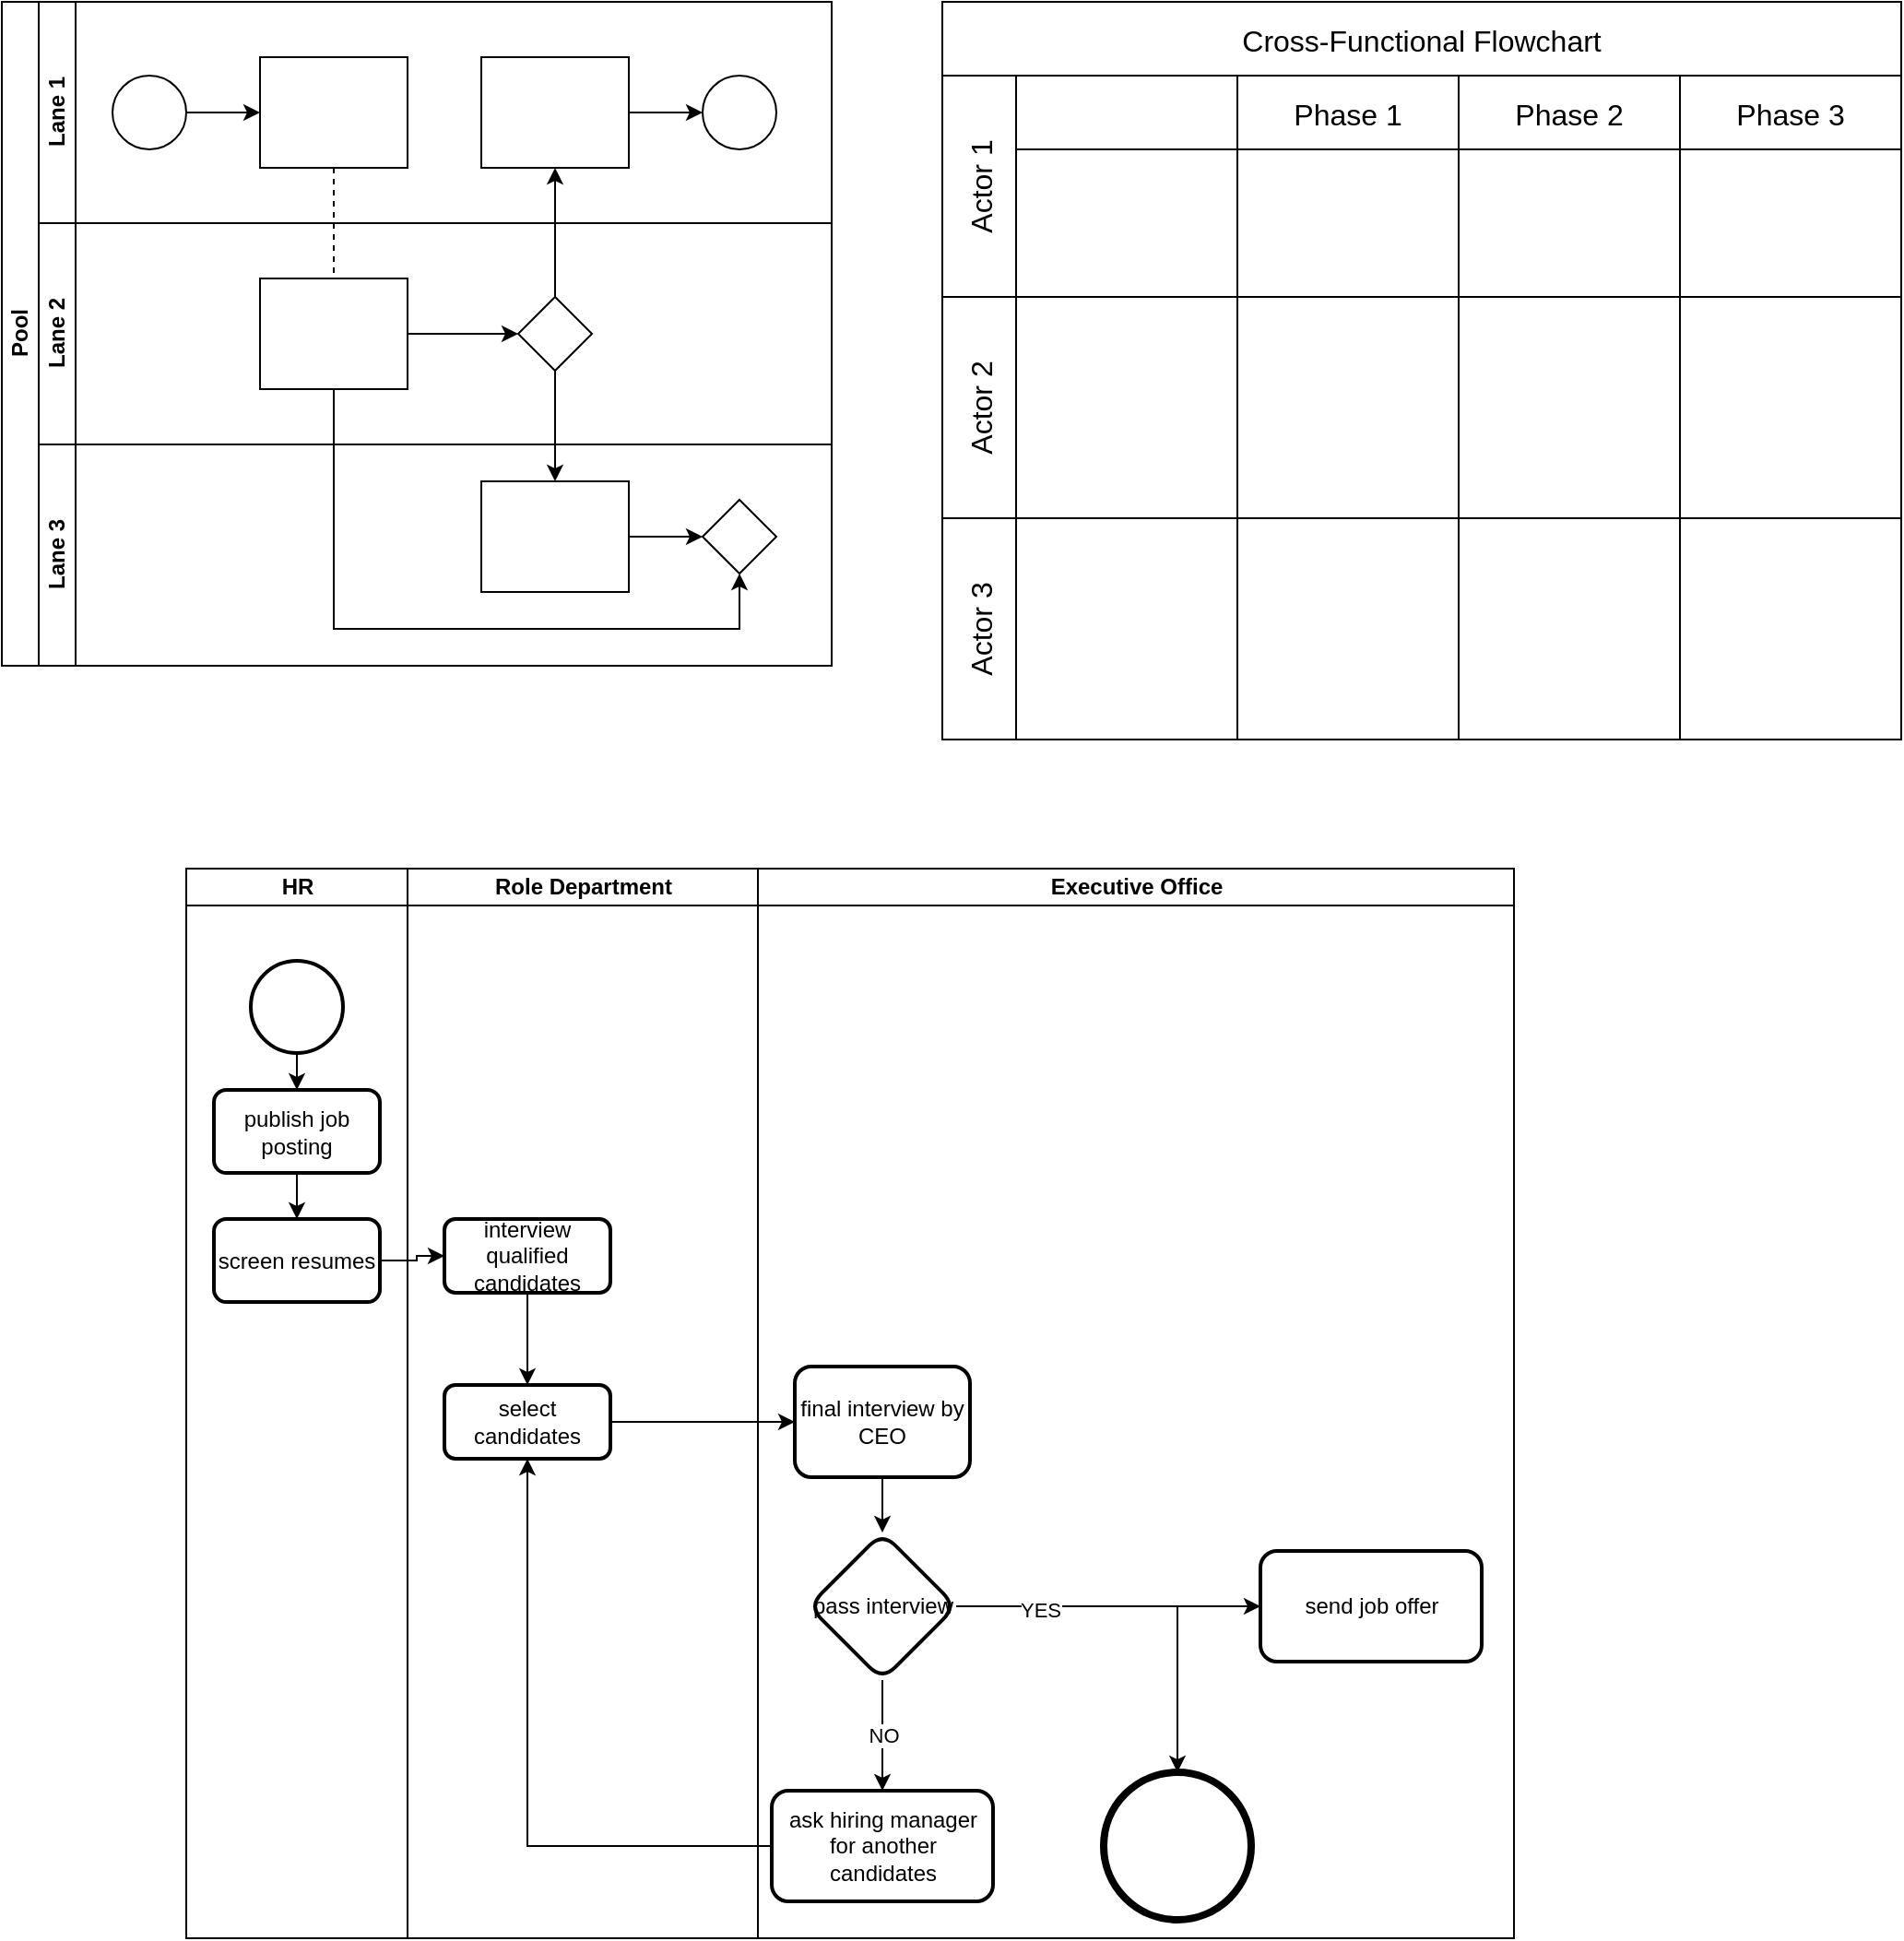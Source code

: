 <mxfile version="24.7.12">
  <diagram id="prtHgNgQTEPvFCAcTncT" name="Page-1">
    <mxGraphModel dx="636" dy="426" grid="1" gridSize="10" guides="1" tooltips="1" connect="1" arrows="1" fold="1" page="1" pageScale="1" pageWidth="827" pageHeight="1169" math="0" shadow="0">
      <root>
        <mxCell id="0" />
        <mxCell id="1" parent="0" />
        <mxCell id="dNxyNK7c78bLwvsdeMH5-19" value="Pool" style="swimlane;html=1;childLayout=stackLayout;resizeParent=1;resizeParentMax=0;horizontal=0;startSize=20;horizontalStack=0;" parent="1" vertex="1">
          <mxGeometry x="120" y="120" width="450" height="360" as="geometry" />
        </mxCell>
        <mxCell id="dNxyNK7c78bLwvsdeMH5-27" value="" style="edgeStyle=orthogonalEdgeStyle;rounded=0;orthogonalLoop=1;jettySize=auto;html=1;dashed=1;endArrow=none;endFill=0;" parent="dNxyNK7c78bLwvsdeMH5-19" source="dNxyNK7c78bLwvsdeMH5-24" target="dNxyNK7c78bLwvsdeMH5-26" edge="1">
          <mxGeometry relative="1" as="geometry" />
        </mxCell>
        <mxCell id="dNxyNK7c78bLwvsdeMH5-31" style="edgeStyle=orthogonalEdgeStyle;rounded=0;orthogonalLoop=1;jettySize=auto;html=1;endArrow=classic;endFill=1;" parent="dNxyNK7c78bLwvsdeMH5-19" source="dNxyNK7c78bLwvsdeMH5-28" target="dNxyNK7c78bLwvsdeMH5-30" edge="1">
          <mxGeometry relative="1" as="geometry" />
        </mxCell>
        <mxCell id="dNxyNK7c78bLwvsdeMH5-35" style="edgeStyle=orthogonalEdgeStyle;rounded=0;orthogonalLoop=1;jettySize=auto;html=1;endArrow=classic;endFill=1;" parent="dNxyNK7c78bLwvsdeMH5-19" source="dNxyNK7c78bLwvsdeMH5-28" target="dNxyNK7c78bLwvsdeMH5-34" edge="1">
          <mxGeometry relative="1" as="geometry" />
        </mxCell>
        <mxCell id="dNxyNK7c78bLwvsdeMH5-38" style="edgeStyle=orthogonalEdgeStyle;rounded=0;orthogonalLoop=1;jettySize=auto;html=1;endArrow=classic;endFill=1;" parent="dNxyNK7c78bLwvsdeMH5-19" source="dNxyNK7c78bLwvsdeMH5-26" target="dNxyNK7c78bLwvsdeMH5-36" edge="1">
          <mxGeometry relative="1" as="geometry">
            <Array as="points">
              <mxPoint x="180" y="340" />
              <mxPoint x="400" y="340" />
            </Array>
          </mxGeometry>
        </mxCell>
        <mxCell id="dNxyNK7c78bLwvsdeMH5-20" value="Lane 1" style="swimlane;html=1;startSize=20;horizontal=0;" parent="dNxyNK7c78bLwvsdeMH5-19" vertex="1">
          <mxGeometry x="20" width="430" height="120" as="geometry" />
        </mxCell>
        <mxCell id="dNxyNK7c78bLwvsdeMH5-25" value="" style="edgeStyle=orthogonalEdgeStyle;rounded=0;orthogonalLoop=1;jettySize=auto;html=1;" parent="dNxyNK7c78bLwvsdeMH5-20" source="dNxyNK7c78bLwvsdeMH5-23" target="dNxyNK7c78bLwvsdeMH5-24" edge="1">
          <mxGeometry relative="1" as="geometry" />
        </mxCell>
        <mxCell id="dNxyNK7c78bLwvsdeMH5-23" value="" style="ellipse;whiteSpace=wrap;html=1;" parent="dNxyNK7c78bLwvsdeMH5-20" vertex="1">
          <mxGeometry x="40" y="40" width="40" height="40" as="geometry" />
        </mxCell>
        <mxCell id="dNxyNK7c78bLwvsdeMH5-24" value="" style="rounded=0;whiteSpace=wrap;html=1;fontFamily=Helvetica;fontSize=12;fontColor=#000000;align=center;" parent="dNxyNK7c78bLwvsdeMH5-20" vertex="1">
          <mxGeometry x="120" y="30" width="80" height="60" as="geometry" />
        </mxCell>
        <mxCell id="dNxyNK7c78bLwvsdeMH5-33" value="" style="edgeStyle=orthogonalEdgeStyle;rounded=0;orthogonalLoop=1;jettySize=auto;html=1;endArrow=classic;endFill=1;" parent="dNxyNK7c78bLwvsdeMH5-20" source="dNxyNK7c78bLwvsdeMH5-30" target="dNxyNK7c78bLwvsdeMH5-32" edge="1">
          <mxGeometry relative="1" as="geometry" />
        </mxCell>
        <mxCell id="dNxyNK7c78bLwvsdeMH5-30" value="" style="rounded=0;whiteSpace=wrap;html=1;fontFamily=Helvetica;fontSize=12;fontColor=#000000;align=center;" parent="dNxyNK7c78bLwvsdeMH5-20" vertex="1">
          <mxGeometry x="240" y="30" width="80" height="60" as="geometry" />
        </mxCell>
        <mxCell id="dNxyNK7c78bLwvsdeMH5-32" value="" style="ellipse;whiteSpace=wrap;html=1;" parent="dNxyNK7c78bLwvsdeMH5-20" vertex="1">
          <mxGeometry x="360" y="40" width="40" height="40" as="geometry" />
        </mxCell>
        <mxCell id="dNxyNK7c78bLwvsdeMH5-21" value="Lane 2" style="swimlane;html=1;startSize=20;horizontal=0;" parent="dNxyNK7c78bLwvsdeMH5-19" vertex="1">
          <mxGeometry x="20" y="120" width="430" height="120" as="geometry" />
        </mxCell>
        <mxCell id="dNxyNK7c78bLwvsdeMH5-29" value="" style="edgeStyle=orthogonalEdgeStyle;rounded=0;orthogonalLoop=1;jettySize=auto;html=1;endArrow=classic;endFill=1;" parent="dNxyNK7c78bLwvsdeMH5-21" source="dNxyNK7c78bLwvsdeMH5-26" target="dNxyNK7c78bLwvsdeMH5-28" edge="1">
          <mxGeometry relative="1" as="geometry" />
        </mxCell>
        <mxCell id="dNxyNK7c78bLwvsdeMH5-26" value="" style="rounded=0;whiteSpace=wrap;html=1;fontFamily=Helvetica;fontSize=12;fontColor=#000000;align=center;" parent="dNxyNK7c78bLwvsdeMH5-21" vertex="1">
          <mxGeometry x="120" y="30" width="80" height="60" as="geometry" />
        </mxCell>
        <mxCell id="dNxyNK7c78bLwvsdeMH5-28" value="" style="rhombus;whiteSpace=wrap;html=1;fontFamily=Helvetica;fontSize=12;fontColor=#000000;align=center;" parent="dNxyNK7c78bLwvsdeMH5-21" vertex="1">
          <mxGeometry x="260" y="40" width="40" height="40" as="geometry" />
        </mxCell>
        <mxCell id="dNxyNK7c78bLwvsdeMH5-22" value="Lane 3" style="swimlane;html=1;startSize=20;horizontal=0;" parent="dNxyNK7c78bLwvsdeMH5-19" vertex="1">
          <mxGeometry x="20" y="240" width="430" height="120" as="geometry" />
        </mxCell>
        <mxCell id="dNxyNK7c78bLwvsdeMH5-37" value="" style="edgeStyle=orthogonalEdgeStyle;rounded=0;orthogonalLoop=1;jettySize=auto;html=1;endArrow=classic;endFill=1;" parent="dNxyNK7c78bLwvsdeMH5-22" source="dNxyNK7c78bLwvsdeMH5-34" target="dNxyNK7c78bLwvsdeMH5-36" edge="1">
          <mxGeometry relative="1" as="geometry" />
        </mxCell>
        <mxCell id="dNxyNK7c78bLwvsdeMH5-34" value="" style="rounded=0;whiteSpace=wrap;html=1;fontFamily=Helvetica;fontSize=12;fontColor=#000000;align=center;" parent="dNxyNK7c78bLwvsdeMH5-22" vertex="1">
          <mxGeometry x="240" y="20" width="80" height="60" as="geometry" />
        </mxCell>
        <mxCell id="dNxyNK7c78bLwvsdeMH5-36" value="" style="rhombus;whiteSpace=wrap;html=1;fontFamily=Helvetica;fontSize=12;fontColor=#000000;align=center;" parent="dNxyNK7c78bLwvsdeMH5-22" vertex="1">
          <mxGeometry x="360" y="30" width="40" height="40" as="geometry" />
        </mxCell>
        <mxCell id="EUHGNb7Q2XYIIlBr3aWw-1" value="Cross-Functional Flowchart" style="shape=table;childLayout=tableLayout;startSize=40;collapsible=0;recursiveResize=0;expand=0;fontSize=16;" vertex="1" parent="1">
          <mxGeometry x="630" y="120" width="520" height="400" as="geometry" />
        </mxCell>
        <mxCell id="EUHGNb7Q2XYIIlBr3aWw-2" value="Actor 1" style="shape=tableRow;horizontal=0;swimlaneHead=0;swimlaneBody=0;top=0;left=0;strokeColor=inherit;bottom=0;right=0;dropTarget=0;fontStyle=0;fillColor=none;points=[[0,0.5],[1,0.5]];portConstraint=eastwest;startSize=40;collapsible=0;recursiveResize=0;expand=0;fontSize=16;" vertex="1" parent="EUHGNb7Q2XYIIlBr3aWw-1">
          <mxGeometry y="40" width="520" height="120" as="geometry" />
        </mxCell>
        <mxCell id="EUHGNb7Q2XYIIlBr3aWw-14" style="swimlane;swimlaneHead=0;swimlaneBody=0;fontStyle=0;strokeColor=inherit;connectable=0;fillColor=none;startSize=40;collapsible=0;recursiveResize=0;expand=0;fontSize=16;" vertex="1" parent="EUHGNb7Q2XYIIlBr3aWw-2">
          <mxGeometry x="40" width="120" height="120" as="geometry">
            <mxRectangle width="120" height="120" as="alternateBounds" />
          </mxGeometry>
        </mxCell>
        <mxCell id="EUHGNb7Q2XYIIlBr3aWw-3" value="Phase 1" style="swimlane;swimlaneHead=0;swimlaneBody=0;fontStyle=0;strokeColor=inherit;connectable=0;fillColor=none;startSize=40;collapsible=0;recursiveResize=0;expand=0;fontSize=16;" vertex="1" parent="EUHGNb7Q2XYIIlBr3aWw-2">
          <mxGeometry x="160" width="120" height="120" as="geometry">
            <mxRectangle width="120" height="120" as="alternateBounds" />
          </mxGeometry>
        </mxCell>
        <mxCell id="EUHGNb7Q2XYIIlBr3aWw-4" value="Phase 2" style="swimlane;swimlaneHead=0;swimlaneBody=0;fontStyle=0;strokeColor=inherit;connectable=0;fillColor=none;startSize=40;collapsible=0;recursiveResize=0;expand=0;fontSize=16;" vertex="1" parent="EUHGNb7Q2XYIIlBr3aWw-2">
          <mxGeometry x="280" width="120" height="120" as="geometry">
            <mxRectangle width="120" height="120" as="alternateBounds" />
          </mxGeometry>
        </mxCell>
        <mxCell id="EUHGNb7Q2XYIIlBr3aWw-5" value="Phase 3" style="swimlane;swimlaneHead=0;swimlaneBody=0;fontStyle=0;strokeColor=inherit;connectable=0;fillColor=none;startSize=40;collapsible=0;recursiveResize=0;expand=0;fontSize=16;" vertex="1" parent="EUHGNb7Q2XYIIlBr3aWw-2">
          <mxGeometry x="400" width="120" height="120" as="geometry">
            <mxRectangle width="120" height="120" as="alternateBounds" />
          </mxGeometry>
        </mxCell>
        <mxCell id="EUHGNb7Q2XYIIlBr3aWw-6" value="Actor 2" style="shape=tableRow;horizontal=0;swimlaneHead=0;swimlaneBody=0;top=0;left=0;strokeColor=inherit;bottom=0;right=0;dropTarget=0;fontStyle=0;fillColor=none;points=[[0,0.5],[1,0.5]];portConstraint=eastwest;startSize=40;collapsible=0;recursiveResize=0;expand=0;fontSize=16;" vertex="1" parent="EUHGNb7Q2XYIIlBr3aWw-1">
          <mxGeometry y="160" width="520" height="120" as="geometry" />
        </mxCell>
        <mxCell id="EUHGNb7Q2XYIIlBr3aWw-15" style="swimlane;swimlaneHead=0;swimlaneBody=0;fontStyle=0;connectable=0;strokeColor=inherit;fillColor=none;startSize=0;collapsible=0;recursiveResize=0;expand=0;fontSize=16;" vertex="1" parent="EUHGNb7Q2XYIIlBr3aWw-6">
          <mxGeometry x="40" width="120" height="120" as="geometry">
            <mxRectangle width="120" height="120" as="alternateBounds" />
          </mxGeometry>
        </mxCell>
        <mxCell id="EUHGNb7Q2XYIIlBr3aWw-7" value="" style="swimlane;swimlaneHead=0;swimlaneBody=0;fontStyle=0;connectable=0;strokeColor=inherit;fillColor=none;startSize=0;collapsible=0;recursiveResize=0;expand=0;fontSize=16;" vertex="1" parent="EUHGNb7Q2XYIIlBr3aWw-6">
          <mxGeometry x="160" width="120" height="120" as="geometry">
            <mxRectangle width="120" height="120" as="alternateBounds" />
          </mxGeometry>
        </mxCell>
        <mxCell id="EUHGNb7Q2XYIIlBr3aWw-8" value="" style="swimlane;swimlaneHead=0;swimlaneBody=0;fontStyle=0;connectable=0;strokeColor=inherit;fillColor=none;startSize=0;collapsible=0;recursiveResize=0;expand=0;fontSize=16;" vertex="1" parent="EUHGNb7Q2XYIIlBr3aWw-6">
          <mxGeometry x="280" width="120" height="120" as="geometry">
            <mxRectangle width="120" height="120" as="alternateBounds" />
          </mxGeometry>
        </mxCell>
        <mxCell id="EUHGNb7Q2XYIIlBr3aWw-9" value="" style="swimlane;swimlaneHead=0;swimlaneBody=0;fontStyle=0;connectable=0;strokeColor=inherit;fillColor=none;startSize=0;collapsible=0;recursiveResize=0;expand=0;fontSize=16;" vertex="1" parent="EUHGNb7Q2XYIIlBr3aWw-6">
          <mxGeometry x="400" width="120" height="120" as="geometry">
            <mxRectangle width="120" height="120" as="alternateBounds" />
          </mxGeometry>
        </mxCell>
        <mxCell id="EUHGNb7Q2XYIIlBr3aWw-10" value="Actor 3" style="shape=tableRow;horizontal=0;swimlaneHead=0;swimlaneBody=0;top=0;left=0;strokeColor=inherit;bottom=0;right=0;dropTarget=0;fontStyle=0;fillColor=none;points=[[0,0.5],[1,0.5]];portConstraint=eastwest;startSize=40;collapsible=0;recursiveResize=0;expand=0;fontSize=16;" vertex="1" parent="EUHGNb7Q2XYIIlBr3aWw-1">
          <mxGeometry y="280" width="520" height="120" as="geometry" />
        </mxCell>
        <mxCell id="EUHGNb7Q2XYIIlBr3aWw-16" style="swimlane;swimlaneHead=0;swimlaneBody=0;fontStyle=0;connectable=0;strokeColor=inherit;fillColor=none;startSize=0;collapsible=0;recursiveResize=0;expand=0;fontSize=16;" vertex="1" parent="EUHGNb7Q2XYIIlBr3aWw-10">
          <mxGeometry x="40" width="120" height="120" as="geometry">
            <mxRectangle width="120" height="120" as="alternateBounds" />
          </mxGeometry>
        </mxCell>
        <mxCell id="EUHGNb7Q2XYIIlBr3aWw-11" value="" style="swimlane;swimlaneHead=0;swimlaneBody=0;fontStyle=0;connectable=0;strokeColor=inherit;fillColor=none;startSize=0;collapsible=0;recursiveResize=0;expand=0;fontSize=16;" vertex="1" parent="EUHGNb7Q2XYIIlBr3aWw-10">
          <mxGeometry x="160" width="120" height="120" as="geometry">
            <mxRectangle width="120" height="120" as="alternateBounds" />
          </mxGeometry>
        </mxCell>
        <mxCell id="EUHGNb7Q2XYIIlBr3aWw-12" value="" style="swimlane;swimlaneHead=0;swimlaneBody=0;fontStyle=0;connectable=0;strokeColor=inherit;fillColor=none;startSize=0;collapsible=0;recursiveResize=0;expand=0;fontSize=16;" vertex="1" parent="EUHGNb7Q2XYIIlBr3aWw-10">
          <mxGeometry x="280" width="120" height="120" as="geometry">
            <mxRectangle width="120" height="120" as="alternateBounds" />
          </mxGeometry>
        </mxCell>
        <mxCell id="EUHGNb7Q2XYIIlBr3aWw-13" value="" style="swimlane;swimlaneHead=0;swimlaneBody=0;fontStyle=0;connectable=0;strokeColor=inherit;fillColor=none;startSize=0;collapsible=0;recursiveResize=0;expand=0;fontSize=16;" vertex="1" parent="EUHGNb7Q2XYIIlBr3aWw-10">
          <mxGeometry x="400" width="120" height="120" as="geometry">
            <mxRectangle width="120" height="120" as="alternateBounds" />
          </mxGeometry>
        </mxCell>
        <mxCell id="EUHGNb7Q2XYIIlBr3aWw-46" value="" style="edgeStyle=orthogonalEdgeStyle;rounded=0;orthogonalLoop=1;jettySize=auto;html=1;" edge="1" parent="1" source="EUHGNb7Q2XYIIlBr3aWw-39" target="EUHGNb7Q2XYIIlBr3aWw-45">
          <mxGeometry relative="1" as="geometry" />
        </mxCell>
        <mxCell id="EUHGNb7Q2XYIIlBr3aWw-39" value="send job offer" style="rounded=1;whiteSpace=wrap;html=1;strokeWidth=2;" vertex="1" parent="1">
          <mxGeometry x="802.5" y="960" width="120" height="60" as="geometry" />
        </mxCell>
        <mxCell id="EUHGNb7Q2XYIIlBr3aWw-40" value="" style="edgeStyle=orthogonalEdgeStyle;rounded=0;orthogonalLoop=1;jettySize=auto;html=1;" edge="1" parent="1" source="EUHGNb7Q2XYIIlBr3aWw-36" target="EUHGNb7Q2XYIIlBr3aWw-39">
          <mxGeometry relative="1" as="geometry" />
        </mxCell>
        <mxCell id="EUHGNb7Q2XYIIlBr3aWw-48" value="YES" style="edgeLabel;html=1;align=center;verticalAlign=middle;resizable=0;points=[];" vertex="1" connectable="0" parent="EUHGNb7Q2XYIIlBr3aWw-40">
          <mxGeometry x="-0.45" y="-2" relative="1" as="geometry">
            <mxPoint as="offset" />
          </mxGeometry>
        </mxCell>
        <mxCell id="EUHGNb7Q2XYIIlBr3aWw-23" value="Role Department" style="swimlane;startSize=20;html=1;align=center;" vertex="1" parent="1">
          <mxGeometry x="340" y="590" width="190" height="580" as="geometry" />
        </mxCell>
        <mxCell id="EUHGNb7Q2XYIIlBr3aWw-33" value="" style="edgeStyle=orthogonalEdgeStyle;rounded=0;orthogonalLoop=1;jettySize=auto;html=1;" edge="1" parent="EUHGNb7Q2XYIIlBr3aWw-23" source="EUHGNb7Q2XYIIlBr3aWw-30" target="EUHGNb7Q2XYIIlBr3aWw-32">
          <mxGeometry relative="1" as="geometry" />
        </mxCell>
        <mxCell id="EUHGNb7Q2XYIIlBr3aWw-30" value="interview qualified candidates" style="rounded=1;whiteSpace=wrap;html=1;strokeWidth=2;" vertex="1" parent="EUHGNb7Q2XYIIlBr3aWw-23">
          <mxGeometry x="20" y="190" width="90" height="40" as="geometry" />
        </mxCell>
        <mxCell id="EUHGNb7Q2XYIIlBr3aWw-32" value="select candidates" style="rounded=1;whiteSpace=wrap;html=1;strokeWidth=2;" vertex="1" parent="EUHGNb7Q2XYIIlBr3aWw-23">
          <mxGeometry x="20" y="280" width="90" height="40" as="geometry" />
        </mxCell>
        <mxCell id="EUHGNb7Q2XYIIlBr3aWw-31" value="" style="edgeStyle=orthogonalEdgeStyle;rounded=0;orthogonalLoop=1;jettySize=auto;html=1;" edge="1" parent="1" source="EUHGNb7Q2XYIIlBr3aWw-28" target="EUHGNb7Q2XYIIlBr3aWw-30">
          <mxGeometry relative="1" as="geometry" />
        </mxCell>
        <mxCell id="EUHGNb7Q2XYIIlBr3aWw-22" value="HR" style="swimlane;startSize=20;html=1;" vertex="1" parent="1">
          <mxGeometry x="220" y="590" width="120" height="580" as="geometry" />
        </mxCell>
        <mxCell id="EUHGNb7Q2XYIIlBr3aWw-27" value="" style="edgeStyle=orthogonalEdgeStyle;rounded=0;orthogonalLoop=1;jettySize=auto;html=1;" edge="1" parent="EUHGNb7Q2XYIIlBr3aWw-22" source="EUHGNb7Q2XYIIlBr3aWw-25" target="EUHGNb7Q2XYIIlBr3aWw-26">
          <mxGeometry relative="1" as="geometry" />
        </mxCell>
        <mxCell id="EUHGNb7Q2XYIIlBr3aWw-25" value="" style="strokeWidth=2;html=1;shape=mxgraph.flowchart.start_2;whiteSpace=wrap;" vertex="1" parent="EUHGNb7Q2XYIIlBr3aWw-22">
          <mxGeometry x="35" y="50" width="50" height="50" as="geometry" />
        </mxCell>
        <mxCell id="EUHGNb7Q2XYIIlBr3aWw-29" value="" style="edgeStyle=orthogonalEdgeStyle;rounded=0;orthogonalLoop=1;jettySize=auto;html=1;" edge="1" parent="EUHGNb7Q2XYIIlBr3aWw-22" source="EUHGNb7Q2XYIIlBr3aWw-26" target="EUHGNb7Q2XYIIlBr3aWw-28">
          <mxGeometry relative="1" as="geometry" />
        </mxCell>
        <mxCell id="EUHGNb7Q2XYIIlBr3aWw-26" value="publish job posting" style="rounded=1;whiteSpace=wrap;html=1;strokeWidth=2;" vertex="1" parent="EUHGNb7Q2XYIIlBr3aWw-22">
          <mxGeometry x="15" y="120" width="90" height="45" as="geometry" />
        </mxCell>
        <mxCell id="EUHGNb7Q2XYIIlBr3aWw-28" value="screen resumes" style="rounded=1;whiteSpace=wrap;html=1;strokeWidth=2;" vertex="1" parent="EUHGNb7Q2XYIIlBr3aWw-22">
          <mxGeometry x="15" y="190" width="90" height="45" as="geometry" />
        </mxCell>
        <mxCell id="EUHGNb7Q2XYIIlBr3aWw-24" value="Executive Office" style="swimlane;startSize=20;html=1;" vertex="1" parent="1">
          <mxGeometry x="530" y="590" width="410" height="580" as="geometry" />
        </mxCell>
        <mxCell id="EUHGNb7Q2XYIIlBr3aWw-37" value="" style="edgeStyle=orthogonalEdgeStyle;rounded=0;orthogonalLoop=1;jettySize=auto;html=1;" edge="1" parent="EUHGNb7Q2XYIIlBr3aWw-24" source="EUHGNb7Q2XYIIlBr3aWw-34" target="EUHGNb7Q2XYIIlBr3aWw-36">
          <mxGeometry relative="1" as="geometry" />
        </mxCell>
        <mxCell id="EUHGNb7Q2XYIIlBr3aWw-34" value="final interview by CEO" style="rounded=1;whiteSpace=wrap;html=1;strokeWidth=2;" vertex="1" parent="EUHGNb7Q2XYIIlBr3aWw-24">
          <mxGeometry x="20" y="270" width="95" height="60" as="geometry" />
        </mxCell>
        <mxCell id="EUHGNb7Q2XYIIlBr3aWw-36" value="pass interview" style="rhombus;whiteSpace=wrap;html=1;rounded=1;strokeWidth=2;" vertex="1" parent="EUHGNb7Q2XYIIlBr3aWw-24">
          <mxGeometry x="27.5" y="360" width="80" height="80" as="geometry" />
        </mxCell>
        <mxCell id="EUHGNb7Q2XYIIlBr3aWw-45" value="" style="ellipse;whiteSpace=wrap;html=1;rounded=1;strokeWidth=4;" vertex="1" parent="EUHGNb7Q2XYIIlBr3aWw-24">
          <mxGeometry x="187.5" y="490" width="80" height="80" as="geometry" />
        </mxCell>
        <mxCell id="EUHGNb7Q2XYIIlBr3aWw-43" value="ask hiring manager for another candidates" style="whiteSpace=wrap;html=1;rounded=1;strokeWidth=2;" vertex="1" parent="EUHGNb7Q2XYIIlBr3aWw-24">
          <mxGeometry x="7.5" y="500" width="120" height="60" as="geometry" />
        </mxCell>
        <mxCell id="EUHGNb7Q2XYIIlBr3aWw-44" value="NO" style="edgeStyle=orthogonalEdgeStyle;rounded=0;orthogonalLoop=1;jettySize=auto;html=1;" edge="1" parent="EUHGNb7Q2XYIIlBr3aWw-24" source="EUHGNb7Q2XYIIlBr3aWw-36" target="EUHGNb7Q2XYIIlBr3aWw-43">
          <mxGeometry relative="1" as="geometry" />
        </mxCell>
        <mxCell id="EUHGNb7Q2XYIIlBr3aWw-35" value="" style="edgeStyle=orthogonalEdgeStyle;rounded=0;orthogonalLoop=1;jettySize=auto;html=1;" edge="1" parent="1" source="EUHGNb7Q2XYIIlBr3aWw-32" target="EUHGNb7Q2XYIIlBr3aWw-34">
          <mxGeometry relative="1" as="geometry" />
        </mxCell>
        <mxCell id="EUHGNb7Q2XYIIlBr3aWw-47" style="edgeStyle=orthogonalEdgeStyle;rounded=0;orthogonalLoop=1;jettySize=auto;html=1;exitX=0;exitY=0.5;exitDx=0;exitDy=0;entryX=0.5;entryY=1;entryDx=0;entryDy=0;" edge="1" parent="1" source="EUHGNb7Q2XYIIlBr3aWw-43" target="EUHGNb7Q2XYIIlBr3aWw-32">
          <mxGeometry relative="1" as="geometry" />
        </mxCell>
      </root>
    </mxGraphModel>
  </diagram>
</mxfile>
